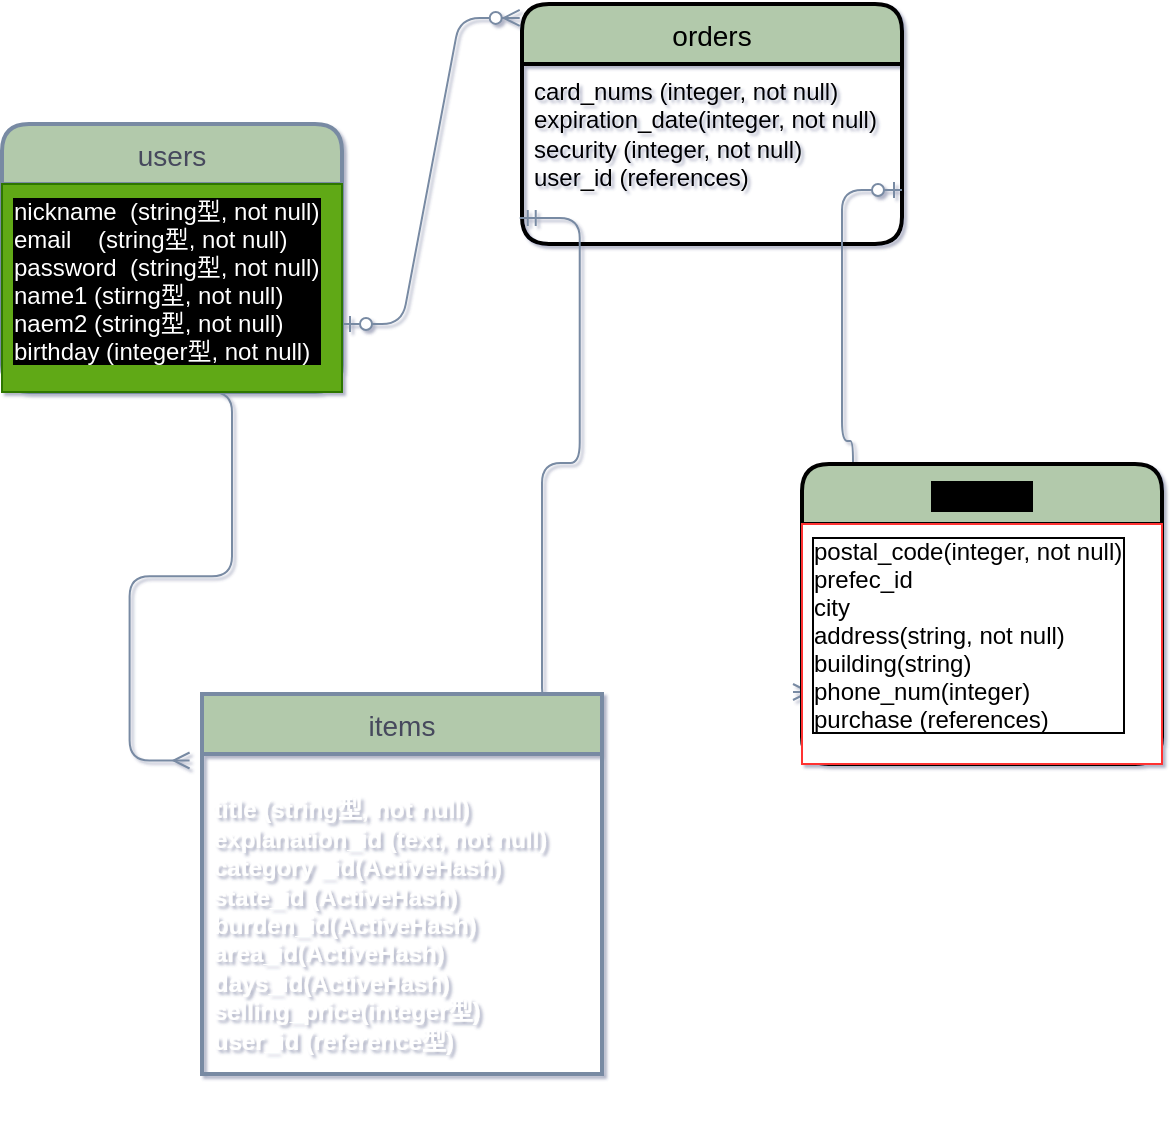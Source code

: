 <mxfile version="13.6.5" pages="2">
    <diagram id="OrKl60DpIyrpvGIwBcoS" name="ページ1">
        <mxGraphModel dx="767" dy="562" grid="1" gridSize="10" guides="1" tooltips="1" connect="1" arrows="1" fold="1" page="1" pageScale="1" pageWidth="827" pageHeight="1169" math="0" shadow="1">
            <root>
                <mxCell id="0"/>
                <mxCell id="1" parent="0"/>
                <mxCell id="elwE_nwxamRohld1-fxF-18" value="" style="edgeStyle=entityRelationEdgeStyle;fontSize=12;html=1;endArrow=ERmany;strokeColor=#788AA3;fillColor=#B2C9AB;exitX=0.5;exitY=1;exitDx=0;exitDy=0;entryX=-0.031;entryY=0.175;entryDx=0;entryDy=0;entryPerimeter=0;" parent="1" source="2" target="elwE_nwxamRohld1-fxF-3" edge="1">
                    <mxGeometry width="100" height="100" relative="1" as="geometry">
                        <mxPoint x="160" y="390" as="sourcePoint"/>
                        <mxPoint x="260" y="290" as="targetPoint"/>
                    </mxGeometry>
                </mxCell>
                <mxCell id="elwE_nwxamRohld1-fxF-20" value="" style="edgeStyle=entityRelationEdgeStyle;fontSize=12;html=1;endArrow=ERzeroToMany;startArrow=ERzeroToOne;strokeColor=#788AA3;fillColor=#B2C9AB;entryX=-0.006;entryY=0.058;entryDx=0;entryDy=0;entryPerimeter=0;labelBackgroundColor=none;" parent="1" target="elwE_nwxamRohld1-fxF-26" edge="1">
                    <mxGeometry width="100" height="100" relative="1" as="geometry">
                        <mxPoint x="180" y="210" as="sourcePoint"/>
                        <mxPoint x="248" y="10" as="targetPoint"/>
                    </mxGeometry>
                </mxCell>
                <mxCell id="elwE_nwxamRohld1-fxF-26" value="orders" style="swimlane;childLayout=stackLayout;horizontal=1;startSize=30;horizontalStack=0;rounded=1;fontSize=14;fontStyle=0;strokeWidth=2;resizeParent=0;resizeLast=1;shadow=0;dashed=0;align=center;labelBackgroundColor=none;sketch=0;fillColor=#B2C9AB;fontColor=#000000;" parent="1" vertex="1">
                    <mxGeometry x="270" y="50" width="190" height="120" as="geometry"/>
                </mxCell>
                <mxCell id="elwE_nwxamRohld1-fxF-31" value="card_nums (integer, not null)&#10;expiration_date(integer, not null)&#10;security (integer, not null)&#10;user_id (references)" style="align=left;strokeColor=none;fillColor=none;spacingLeft=4;fontSize=12;verticalAlign=top;resizable=0;rotatable=0;part=1;whiteSpace=wrap;labelBackgroundColor=none;" parent="elwE_nwxamRohld1-fxF-26" vertex="1">
                    <mxGeometry y="30" width="190" height="90" as="geometry"/>
                </mxCell>
                <mxCell id="elwE_nwxamRohld1-fxF-29" value="" style="edgeStyle=entityRelationEdgeStyle;fontSize=12;html=1;endArrow=ERmandOne;startArrow=ERmandOne;strokeColor=#788AA3;fillColor=#B2C9AB;exitX=1;exitY=0.037;exitDx=0;exitDy=0;exitPerimeter=0;entryX=-0.006;entryY=0.856;entryDx=0;entryDy=0;entryPerimeter=0;" parent="1" source="elwE_nwxamRohld1-fxF-3" target="elwE_nwxamRohld1-fxF-31" edge="1">
                    <mxGeometry width="100" height="100" relative="1" as="geometry">
                        <mxPoint x="210" y="400" as="sourcePoint"/>
                        <mxPoint x="310" y="300" as="targetPoint"/>
                    </mxGeometry>
                </mxCell>
                <mxCell id="elwE_nwxamRohld1-fxF-32" value="" style="edgeStyle=entityRelationEdgeStyle;fontSize=12;html=1;endArrow=ERzeroToMany;startArrow=ERzeroToOne;strokeColor=#788AA3;fillColor=#B2C9AB;entryX=-0.025;entryY=0.7;entryDx=0;entryDy=0;entryPerimeter=0;exitX=1;exitY=0.7;exitDx=0;exitDy=0;exitPerimeter=0;" parent="1" source="elwE_nwxamRohld1-fxF-31" target="elwE_nwxamRohld1-fxF-22" edge="1">
                    <mxGeometry width="100" height="100" relative="1" as="geometry">
                        <mxPoint x="430" y="150" as="sourcePoint"/>
                        <mxPoint x="390" y="260" as="targetPoint"/>
                    </mxGeometry>
                </mxCell>
                <mxCell id="elwE_nwxamRohld1-fxF-21" value="address" style="swimlane;childLayout=stackLayout;horizontal=1;startSize=30;horizontalStack=0;rounded=1;fontSize=14;fontStyle=0;strokeWidth=2;resizeParent=0;resizeLast=1;shadow=0;dashed=0;align=center;labelBackgroundColor=#000000;sketch=0;fillColor=#B2C9AB;" parent="1" vertex="1">
                    <mxGeometry x="410" y="280" width="180" height="150" as="geometry"/>
                </mxCell>
                <mxCell id="elwE_nwxamRohld1-fxF-22" value="postal_code(integer, not null)&#10;prefec_id&#10;city&#10;address(string, not null)&#10;building(string)&#10;phone_num(integer)&#10;purchase (references)" style="align=left;spacingLeft=4;fontSize=12;verticalAlign=top;resizable=0;rotatable=0;part=1;labelBorderColor=#000000;labelBackgroundColor=none;strokeColor=#FF3333;" parent="elwE_nwxamRohld1-fxF-21" vertex="1">
                    <mxGeometry y="30" width="180" height="120" as="geometry"/>
                </mxCell>
                <mxCell id="elwE_nwxamRohld1-fxF-3" value="items" style="swimlane;childLayout=stackLayout;horizontal=1;startSize=30;horizontalStack=0;rounded=1;fontSize=14;fontStyle=0;strokeWidth=2;resizeParent=0;resizeLast=1;shadow=0;dashed=0;align=center;fontColor=#46495D;fillColor=#B2C9AB;strokeColor=#788AA3;arcSize=0;direction=east;" parent="1" vertex="1">
                    <mxGeometry x="110" y="395" width="200" height="190" as="geometry"/>
                </mxCell>
                <mxCell id="elwE_nwxamRohld1-fxF-4" value="&#10;title (string型, not null)&#10;explanation_id (text, not null)&#10;category _id(ActiveHash)&#10;state_id (ActiveHash)&#10;burden_id(ActiveHash)&#10;area_id(ActiveHash)&#10;days_id(ActiveHash)&#10;selling_price(integer型)&#10;user_id (reference型)&#10;&#10;" style="align=left;strokeColor=none;fillColor=none;spacingLeft=4;fontSize=12;verticalAlign=top;resizable=0;rotatable=0;part=1;labelBackgroundColor=none;fontStyle=1;labelBorderColor=none;whiteSpace=wrap;fontColor=#FFFFFF;" parent="elwE_nwxamRohld1-fxF-3" vertex="1">
                    <mxGeometry y="30" width="200" height="160" as="geometry"/>
                </mxCell>
                <mxCell id="2" value="users" style="swimlane;childLayout=stackLayout;horizontal=1;startSize=30;horizontalStack=0;rounded=1;fontSize=14;fontStyle=0;strokeWidth=2;resizeParent=0;resizeLast=1;shadow=0;dashed=0;align=center;fillColor=#B2C9AB;strokeColor=#788AA3;fontColor=#46495D;" parent="1" vertex="1">
                    <mxGeometry x="10" y="110" width="170" height="134" as="geometry"/>
                </mxCell>
                <mxCell id="3" value="nickname  (string型, not null)&#10;email    (string型, not null)&#10;password  (string型, not null)&#10;name1 (stirng型, not null)&#10;naem2 (string型, not null)&#10;birthday (integer型, not null)&#10;&#10;" style="align=left;strokeColor=#2D7600;fillColor=#60a917;spacingLeft=4;fontSize=12;verticalAlign=top;resizable=0;rotatable=0;part=1;fontColor=#ffffff;labelBackgroundColor=#000000;" parent="2" vertex="1">
                    <mxGeometry y="30" width="170" height="104" as="geometry"/>
                </mxCell>
            </root>
        </mxGraphModel>
    </diagram>
    <diagram id="RDu3RDYcydhukUkvINHM" name="ページ2">
        <mxGraphModel grid="1" gridSize="10" guides="1" tooltips="1" connect="1" arrows="1" page="1" fold="1" pageScale="1" pageWidth="827" pageHeight="1169" math="0" shadow="0">
            <root>
                <mxCell id="WSrJzgX-zfqOJTJAeQdK-0"/>
                <mxCell id="WSrJzgX-zfqOJTJAeQdK-1" parent="WSrJzgX-zfqOJTJAeQdK-0"/>
            </root>
        </mxGraphModel>
    </diagram>
</mxfile>